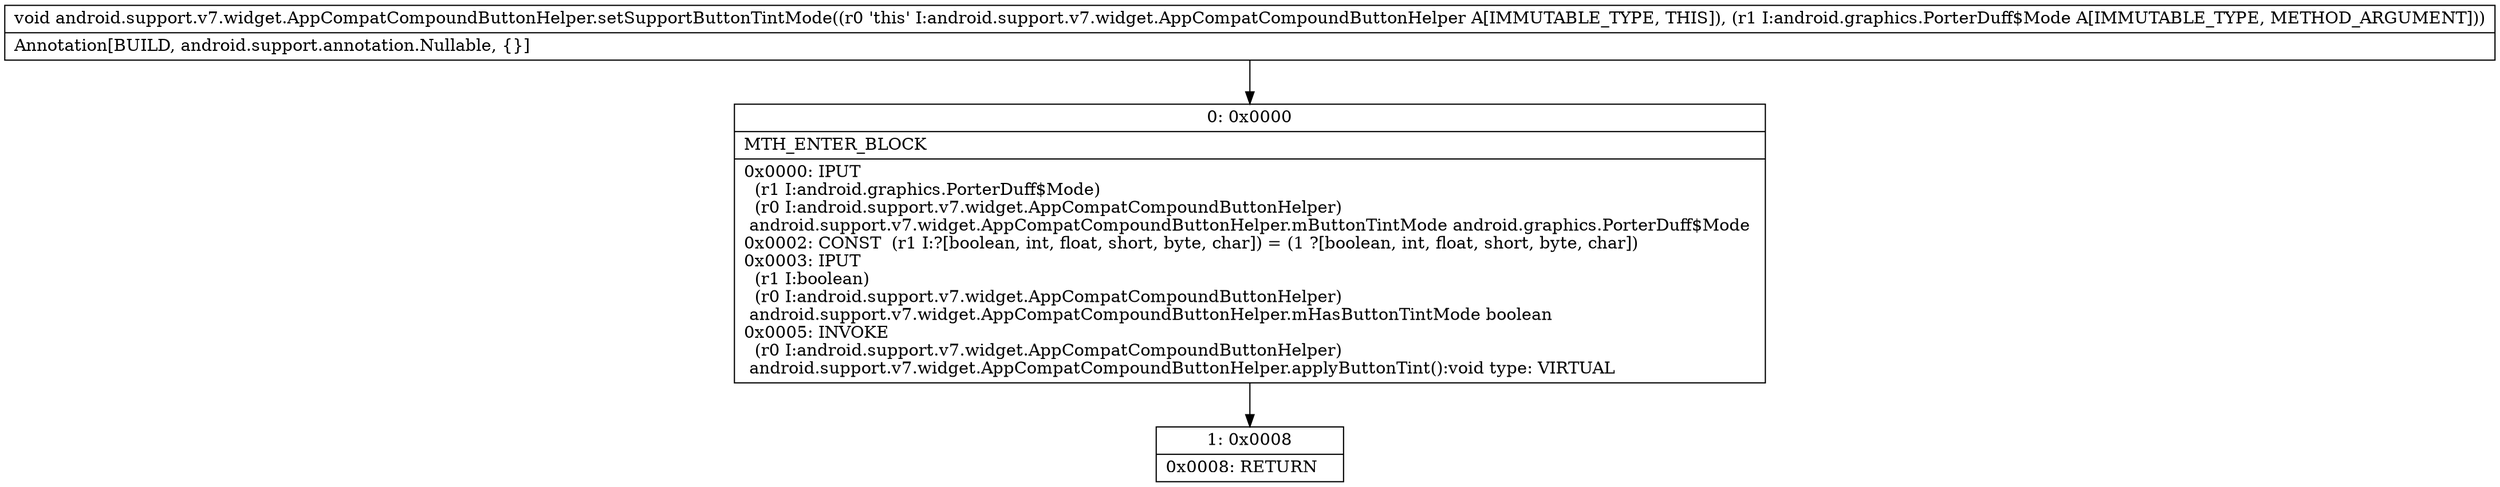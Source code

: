 digraph "CFG forandroid.support.v7.widget.AppCompatCompoundButtonHelper.setSupportButtonTintMode(Landroid\/graphics\/PorterDuff$Mode;)V" {
Node_0 [shape=record,label="{0\:\ 0x0000|MTH_ENTER_BLOCK\l|0x0000: IPUT  \l  (r1 I:android.graphics.PorterDuff$Mode)\l  (r0 I:android.support.v7.widget.AppCompatCompoundButtonHelper)\l android.support.v7.widget.AppCompatCompoundButtonHelper.mButtonTintMode android.graphics.PorterDuff$Mode \l0x0002: CONST  (r1 I:?[boolean, int, float, short, byte, char]) = (1 ?[boolean, int, float, short, byte, char]) \l0x0003: IPUT  \l  (r1 I:boolean)\l  (r0 I:android.support.v7.widget.AppCompatCompoundButtonHelper)\l android.support.v7.widget.AppCompatCompoundButtonHelper.mHasButtonTintMode boolean \l0x0005: INVOKE  \l  (r0 I:android.support.v7.widget.AppCompatCompoundButtonHelper)\l android.support.v7.widget.AppCompatCompoundButtonHelper.applyButtonTint():void type: VIRTUAL \l}"];
Node_1 [shape=record,label="{1\:\ 0x0008|0x0008: RETURN   \l}"];
MethodNode[shape=record,label="{void android.support.v7.widget.AppCompatCompoundButtonHelper.setSupportButtonTintMode((r0 'this' I:android.support.v7.widget.AppCompatCompoundButtonHelper A[IMMUTABLE_TYPE, THIS]), (r1 I:android.graphics.PorterDuff$Mode A[IMMUTABLE_TYPE, METHOD_ARGUMENT]))  | Annotation[BUILD, android.support.annotation.Nullable, \{\}]\l}"];
MethodNode -> Node_0;
Node_0 -> Node_1;
}

